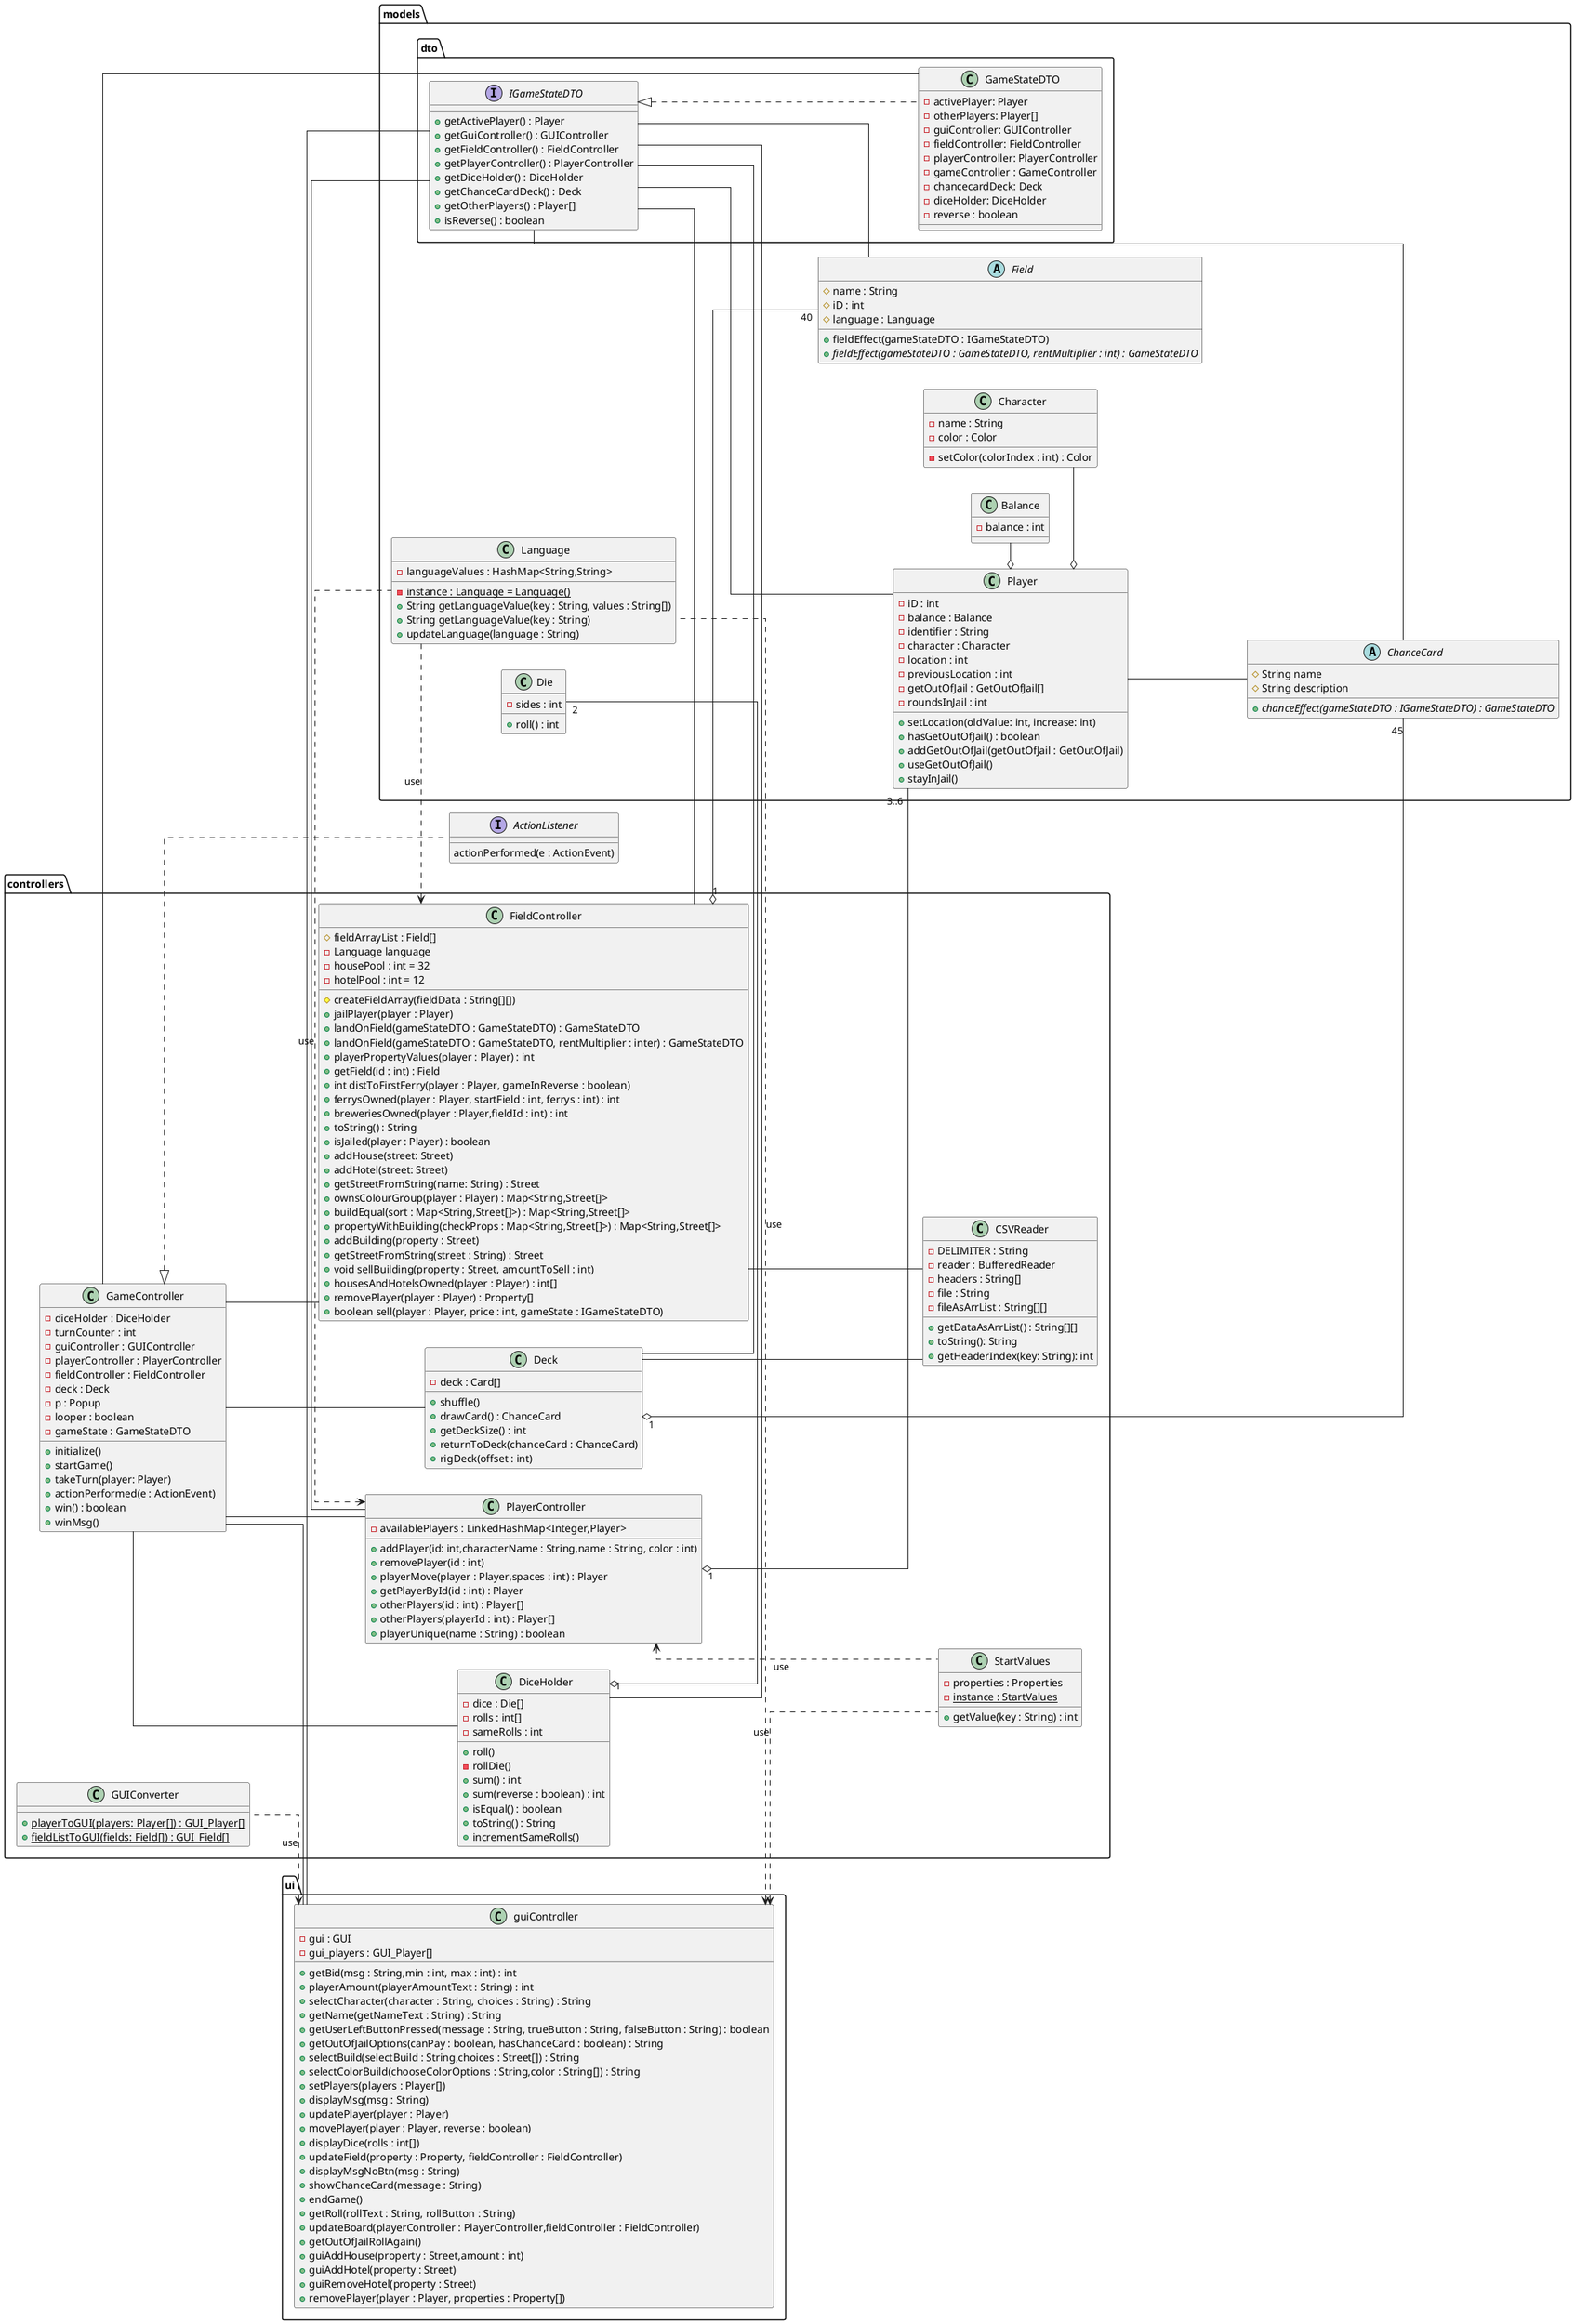 @startuml
skinparam linetype polyline
skinparam linetype ortho
left to right direction

interface ActionListener {
    actionPerformed(e : ActionEvent)
}
class models.Character {
- name : String
- color : Color
- setColor(colorIndex : int) : Color
}

class controllers.GUIConverter {
+ {static} playerToGUI(players: Player[]) : GUI_Player[]
+ {static} fieldListToGUI(fields: Field[]) : GUI_Field[]
}
class controllers.GameController {
- diceHolder : DiceHolder
- turnCounter : int
- guiController : GUIController
- playerController : PlayerController
- fieldController : FieldController
- deck : Deck
- p : Popup
- looper : boolean
- gameState : GameStateDTO
+ initialize()
+ startGame()
+ takeTurn(player: Player)
+ actionPerformed(e : ActionEvent)
+ win() : boolean
+ winMsg()
}
class controllers.FieldController {
# fieldArrayList : Field[]
- Language language
- housePool : int = 32
- hotelPool : int = 12
# createFieldArray(fieldData : String[][])
+ jailPlayer(player : Player)
+ landOnField(gameStateDTO : GameStateDTO) : GameStateDTO
+ landOnField(gameStateDTO : GameStateDTO, rentMultiplier : inter) : GameStateDTO
+ playerPropertyValues(player : Player) : int
+ getField(id : int) : Field
+ int distToFirstFerry(player : Player, gameInReverse : boolean)
+ ferrysOwned(player : Player, startField : int, ferrys : int) : int
+ breweriesOwned(player : Player,fieldId : int) : int
+ toString() : String
+ isJailed(player : Player) : boolean
+ addHouse(street: Street)
+ addHotel(street: Street)
+ getStreetFromString(name: String) : Street
+ ownsColourGroup(player : Player) : Map<String,Street[]>
+ buildEqual(sort : Map<String,Street[]>) : Map<String,Street[]>
+ propertyWithBuilding(checkProps : Map<String,Street[]>) : Map<String,Street[]>
+ addBuilding(property : Street)
+ getStreetFromString(street : String) : Street
+ void sellBuilding(property : Street, amountToSell : int)
+ housesAndHotelsOwned(player : Player) : int[]
+ removePlayer(player : Player) : Property[]
+ boolean sell(player : Player, price : int, gameState : IGameStateDTO)
}
class models.Language {
- languageValues : HashMap<String,String>
- {static} instance : Language = Language()
+ String getLanguageValue(key : String, values : String[])
+ String getLanguageValue(key : String)
+ updateLanguage(language : String)
}
abstract class models.ChanceCard {
# String name
# String description
+ {abstract} chanceEffect(gameStateDTO : IGameStateDTO) : GameStateDTO
}

class models.Player {
- iD : int
- balance : Balance
- identifier : String
- character : Character
- location : int
- previousLocation : int
- getOutOfJail : GetOutOfJail[]
- roundsInJail : int
+ setLocation(oldValue: int, increase: int)
+ hasGetOutOfJail() : boolean
+ addGetOutOfJail(getOutOfJail : GetOutOfJail)
+ useGetOutOfJail()
+ stayInJail()
}

class ui.guiController{
- gui : GUI
- gui_players : GUI_Player[]
+ getBid(msg : String,min : int, max : int) : int
+ playerAmount(playerAmountText : String) : int
+ selectCharacter(character : String, choices : String) : String
+ getName(getNameText : String) : String
+ getUserLeftButtonPressed(message : String, trueButton : String, falseButton : String) : boolean
+ getOutOfJailOptions(canPay : boolean, hasChanceCard : boolean) : String
+ selectBuild(selectBuild : String,choices : Street[]) : String
+ selectColorBuild(chooseColorOptions : String,color : String[]) : String
+ setPlayers(players : Player[])
+ displayMsg(msg : String)
+ updatePlayer(player : Player)
+ movePlayer(player : Player, reverse : boolean)
+ displayDice(rolls : int[])
+ updateField(property : Property, fieldController : FieldController)
+ displayMsgNoBtn(msg : String)
+ showChanceCard(message : String)
+ endGame()
+ getRoll(rollText : String, rollButton : String)
+ updateBoard(playerController : PlayerController,fieldController : FieldController)
+ getOutOfJailRollAgain()
+ guiAddHouse(property : Street,amount : int)
+ guiAddHotel(property : Street)
+ guiRemoveHotel(property : Street)
+ removePlayer(player : Player, properties : Property[])
}


abstract class models.Field {
# name : String
# iD : int
# language : Language
+ fieldEffect(gameStateDTO : IGameStateDTO)
+ {abstract} fieldEffect(gameStateDTO : GameStateDTO, rentMultiplier : int) : GameStateDTO
}

class controllers.PlayerController {
- availablePlayers : LinkedHashMap<Integer,Player>
+ addPlayer(id: int,characterName : String,name : String, color : int)
+ removePlayer(id : int)
+ playerMove(player : Player,spaces : int) : Player
+ getPlayerById(id : int) : Player
+ otherPlayers(id : int) : Player[]
+ otherPlayers(playerId : int) : Player[]
+ playerUnique(name : String) : boolean
}
class controllers.DiceHolder {
- dice : Die[]
- rolls : int[]
- sameRolls : int
+ roll()
- rollDie()
+ sum() : int
+ sum(reverse : boolean) : int
+ isEqual() : boolean
+ toString() : String
+ incrementSameRolls()
}
class controllers.StartValues {
- properties : Properties
- {static} instance : StartValues
+ getValue(key : String) : int
}

class models.Balance {
- balance : int
}

class models.Die {
- sides : int
+ roll() : int
}
interface models.dto.IGameStateDTO {
+ getActivePlayer() : Player
+ getGuiController() : GUIController
+ getFieldController() : FieldController
+ getPlayerController() : PlayerController
+ getDiceHolder() : DiceHolder
+ getChanceCardDeck() : Deck
+ getOtherPlayers() : Player[]
+ isReverse() : boolean
}
class models.dto.GameStateDTO {
- activePlayer: Player
- otherPlayers: Player[]
- guiController: GUIController
- fieldController: FieldController
- playerController: PlayerController
- gameController : GameController
- chancecardDeck: Deck
- diceHolder: DiceHolder
- reverse : boolean
}
class controllers.Deck {
- deck : Card[]
+ shuffle()
+ drawCard() : ChanceCard
+ getDeckSize() : int
+ returnToDeck(chanceCard : ChanceCard)
+ rigDeck(offset : int)
}

class controllers.CSVReader {
- DELIMITER : String
- reader : BufferedReader
- headers : String[]
- file : String
- fileAsArrList : String[][]
+ getDataAsArrList() : String[][]
+ toString(): String
+ getHeaderIndex(key: String): int
}

'Models ejere
models.Player o- models.Character
models.Player o- models.Balance
models.Player -- models.ChanceCard

'Controllers ejere
controllers.DiceHolder"1" o- "2"models.Die
controllers.PlayerController "1" o- "3..6" models.Player
controllers.FieldController"1" o- "40" models.Field
controllers.Deck"1" o- "45" models.ChanceCard

controllers.GameController <|.. ActionListener
controllers.GameController -- controllers.PlayerController
controllers.GameController -- controllers.FieldController
controllers.GameController -- controllers.Deck
controllers.GameController -- controllers.DiceHolder
controllers.GameController -- models.dto.GameStateDTO
controllers.GameController -- ui.guiController

models.dto.IGameStateDTO <|.. models.dto.GameStateDTO
models.dto.IGameStateDTO -- controllers.PlayerController
models.dto.IGameStateDTO -- controllers.FieldController
models.dto.IGameStateDTO -up- controllers.Deck
models.dto.IGameStateDTO -- controllers.DiceHolder
models.dto.IGameStateDTO -- ui.guiController
models.dto.IGameStateDTO -- models.Player

controllers.FieldController -- controllers.CSVReader
controllers.Deck -- controllers.CSVReader

controllers.PlayerController <.. controllers.StartValues : use
ui.guiController <.. controllers.StartValues : use
ui.guiController <.. controllers.GUIConverter : use


controllers.PlayerController <.. models.Language : use
ui.guiController <.. models.Language : use
controllers.FieldController <.. models.Language : use


models.dto.IGameStateDTO -- models.Field
models.dto.IGameStateDTO -- models.ChanceCard
@enduml